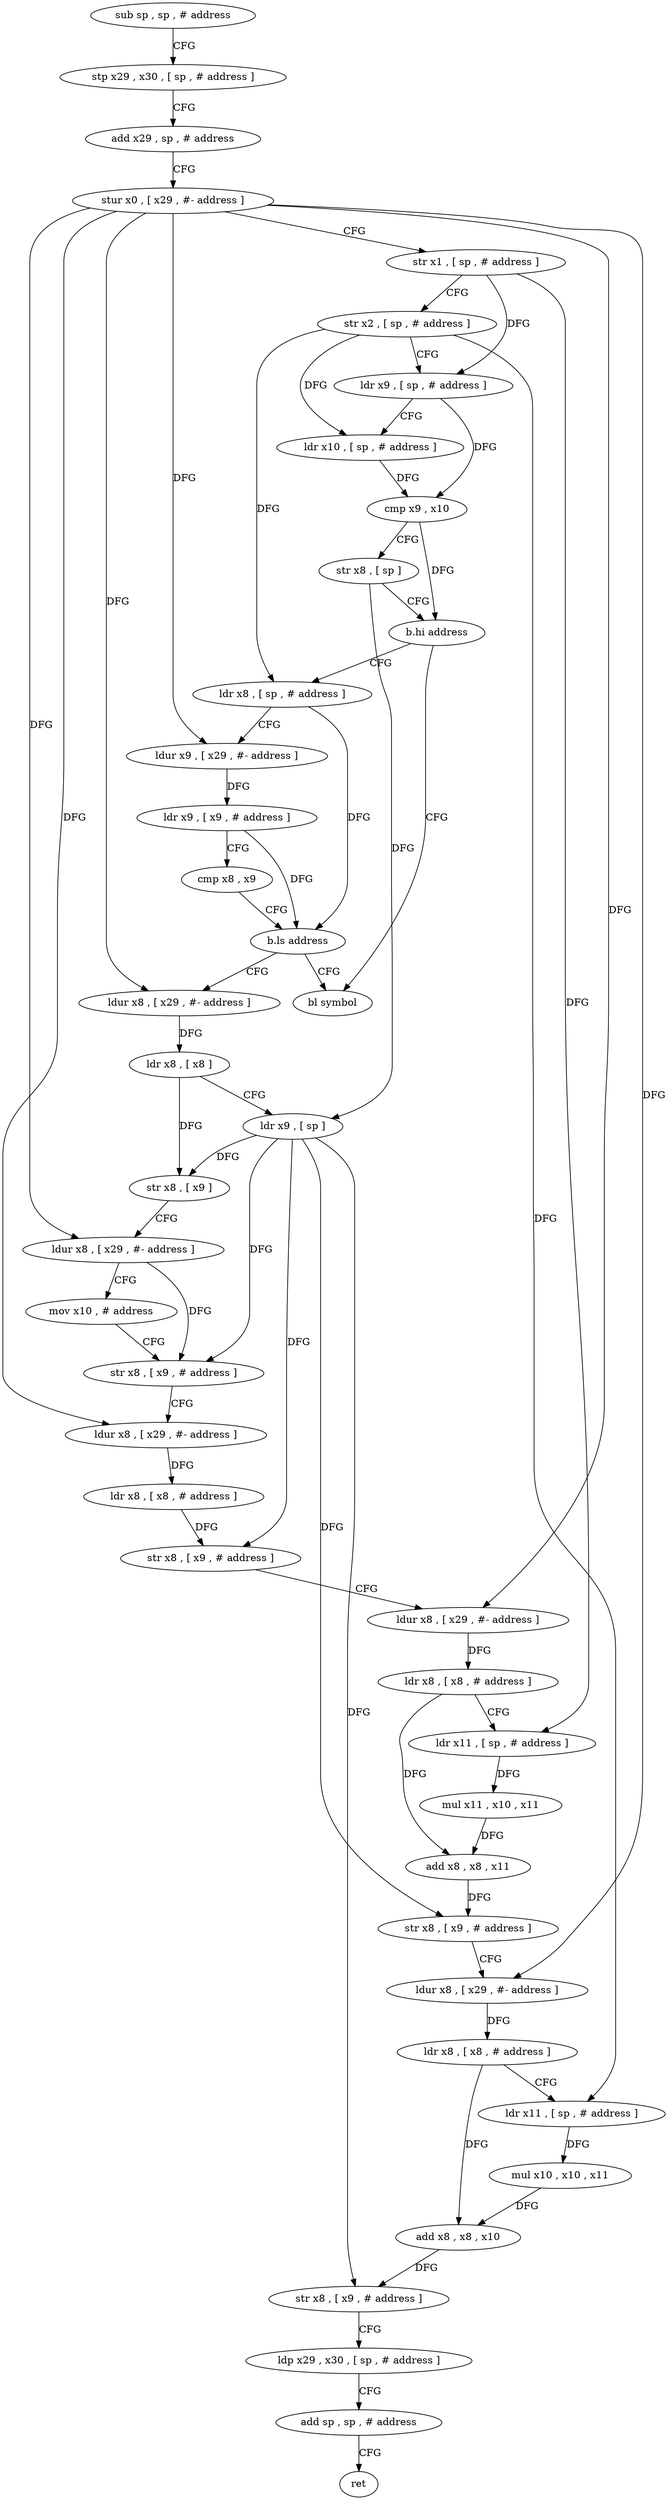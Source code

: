 digraph "func" {
"189516" [label = "sub sp , sp , # address" ]
"189520" [label = "stp x29 , x30 , [ sp , # address ]" ]
"189524" [label = "add x29 , sp , # address" ]
"189528" [label = "stur x0 , [ x29 , #- address ]" ]
"189532" [label = "str x1 , [ sp , # address ]" ]
"189536" [label = "str x2 , [ sp , # address ]" ]
"189540" [label = "ldr x9 , [ sp , # address ]" ]
"189544" [label = "ldr x10 , [ sp , # address ]" ]
"189548" [label = "cmp x9 , x10" ]
"189552" [label = "str x8 , [ sp ]" ]
"189556" [label = "b.hi address" ]
"189580" [label = "bl symbol" ]
"189560" [label = "ldr x8 , [ sp , # address ]" ]
"189564" [label = "ldur x9 , [ x29 , #- address ]" ]
"189568" [label = "ldr x9 , [ x9 , # address ]" ]
"189572" [label = "cmp x8 , x9" ]
"189576" [label = "b.ls address" ]
"189584" [label = "ldur x8 , [ x29 , #- address ]" ]
"189588" [label = "ldr x8 , [ x8 ]" ]
"189592" [label = "ldr x9 , [ sp ]" ]
"189596" [label = "str x8 , [ x9 ]" ]
"189600" [label = "ldur x8 , [ x29 , #- address ]" ]
"189604" [label = "mov x10 , # address" ]
"189608" [label = "str x8 , [ x9 , # address ]" ]
"189612" [label = "ldur x8 , [ x29 , #- address ]" ]
"189616" [label = "ldr x8 , [ x8 , # address ]" ]
"189620" [label = "str x8 , [ x9 , # address ]" ]
"189624" [label = "ldur x8 , [ x29 , #- address ]" ]
"189628" [label = "ldr x8 , [ x8 , # address ]" ]
"189632" [label = "ldr x11 , [ sp , # address ]" ]
"189636" [label = "mul x11 , x10 , x11" ]
"189640" [label = "add x8 , x8 , x11" ]
"189644" [label = "str x8 , [ x9 , # address ]" ]
"189648" [label = "ldur x8 , [ x29 , #- address ]" ]
"189652" [label = "ldr x8 , [ x8 , # address ]" ]
"189656" [label = "ldr x11 , [ sp , # address ]" ]
"189660" [label = "mul x10 , x10 , x11" ]
"189664" [label = "add x8 , x8 , x10" ]
"189668" [label = "str x8 , [ x9 , # address ]" ]
"189672" [label = "ldp x29 , x30 , [ sp , # address ]" ]
"189676" [label = "add sp , sp , # address" ]
"189680" [label = "ret" ]
"189516" -> "189520" [ label = "CFG" ]
"189520" -> "189524" [ label = "CFG" ]
"189524" -> "189528" [ label = "CFG" ]
"189528" -> "189532" [ label = "CFG" ]
"189528" -> "189564" [ label = "DFG" ]
"189528" -> "189584" [ label = "DFG" ]
"189528" -> "189600" [ label = "DFG" ]
"189528" -> "189612" [ label = "DFG" ]
"189528" -> "189624" [ label = "DFG" ]
"189528" -> "189648" [ label = "DFG" ]
"189532" -> "189536" [ label = "CFG" ]
"189532" -> "189540" [ label = "DFG" ]
"189532" -> "189632" [ label = "DFG" ]
"189536" -> "189540" [ label = "CFG" ]
"189536" -> "189544" [ label = "DFG" ]
"189536" -> "189560" [ label = "DFG" ]
"189536" -> "189656" [ label = "DFG" ]
"189540" -> "189544" [ label = "CFG" ]
"189540" -> "189548" [ label = "DFG" ]
"189544" -> "189548" [ label = "DFG" ]
"189548" -> "189552" [ label = "CFG" ]
"189548" -> "189556" [ label = "DFG" ]
"189552" -> "189556" [ label = "CFG" ]
"189552" -> "189592" [ label = "DFG" ]
"189556" -> "189580" [ label = "CFG" ]
"189556" -> "189560" [ label = "CFG" ]
"189560" -> "189564" [ label = "CFG" ]
"189560" -> "189576" [ label = "DFG" ]
"189564" -> "189568" [ label = "DFG" ]
"189568" -> "189572" [ label = "CFG" ]
"189568" -> "189576" [ label = "DFG" ]
"189572" -> "189576" [ label = "CFG" ]
"189576" -> "189584" [ label = "CFG" ]
"189576" -> "189580" [ label = "CFG" ]
"189584" -> "189588" [ label = "DFG" ]
"189588" -> "189592" [ label = "CFG" ]
"189588" -> "189596" [ label = "DFG" ]
"189592" -> "189596" [ label = "DFG" ]
"189592" -> "189608" [ label = "DFG" ]
"189592" -> "189620" [ label = "DFG" ]
"189592" -> "189644" [ label = "DFG" ]
"189592" -> "189668" [ label = "DFG" ]
"189596" -> "189600" [ label = "CFG" ]
"189600" -> "189604" [ label = "CFG" ]
"189600" -> "189608" [ label = "DFG" ]
"189604" -> "189608" [ label = "CFG" ]
"189608" -> "189612" [ label = "CFG" ]
"189612" -> "189616" [ label = "DFG" ]
"189616" -> "189620" [ label = "DFG" ]
"189620" -> "189624" [ label = "CFG" ]
"189624" -> "189628" [ label = "DFG" ]
"189628" -> "189632" [ label = "CFG" ]
"189628" -> "189640" [ label = "DFG" ]
"189632" -> "189636" [ label = "DFG" ]
"189636" -> "189640" [ label = "DFG" ]
"189640" -> "189644" [ label = "DFG" ]
"189644" -> "189648" [ label = "CFG" ]
"189648" -> "189652" [ label = "DFG" ]
"189652" -> "189656" [ label = "CFG" ]
"189652" -> "189664" [ label = "DFG" ]
"189656" -> "189660" [ label = "DFG" ]
"189660" -> "189664" [ label = "DFG" ]
"189664" -> "189668" [ label = "DFG" ]
"189668" -> "189672" [ label = "CFG" ]
"189672" -> "189676" [ label = "CFG" ]
"189676" -> "189680" [ label = "CFG" ]
}
